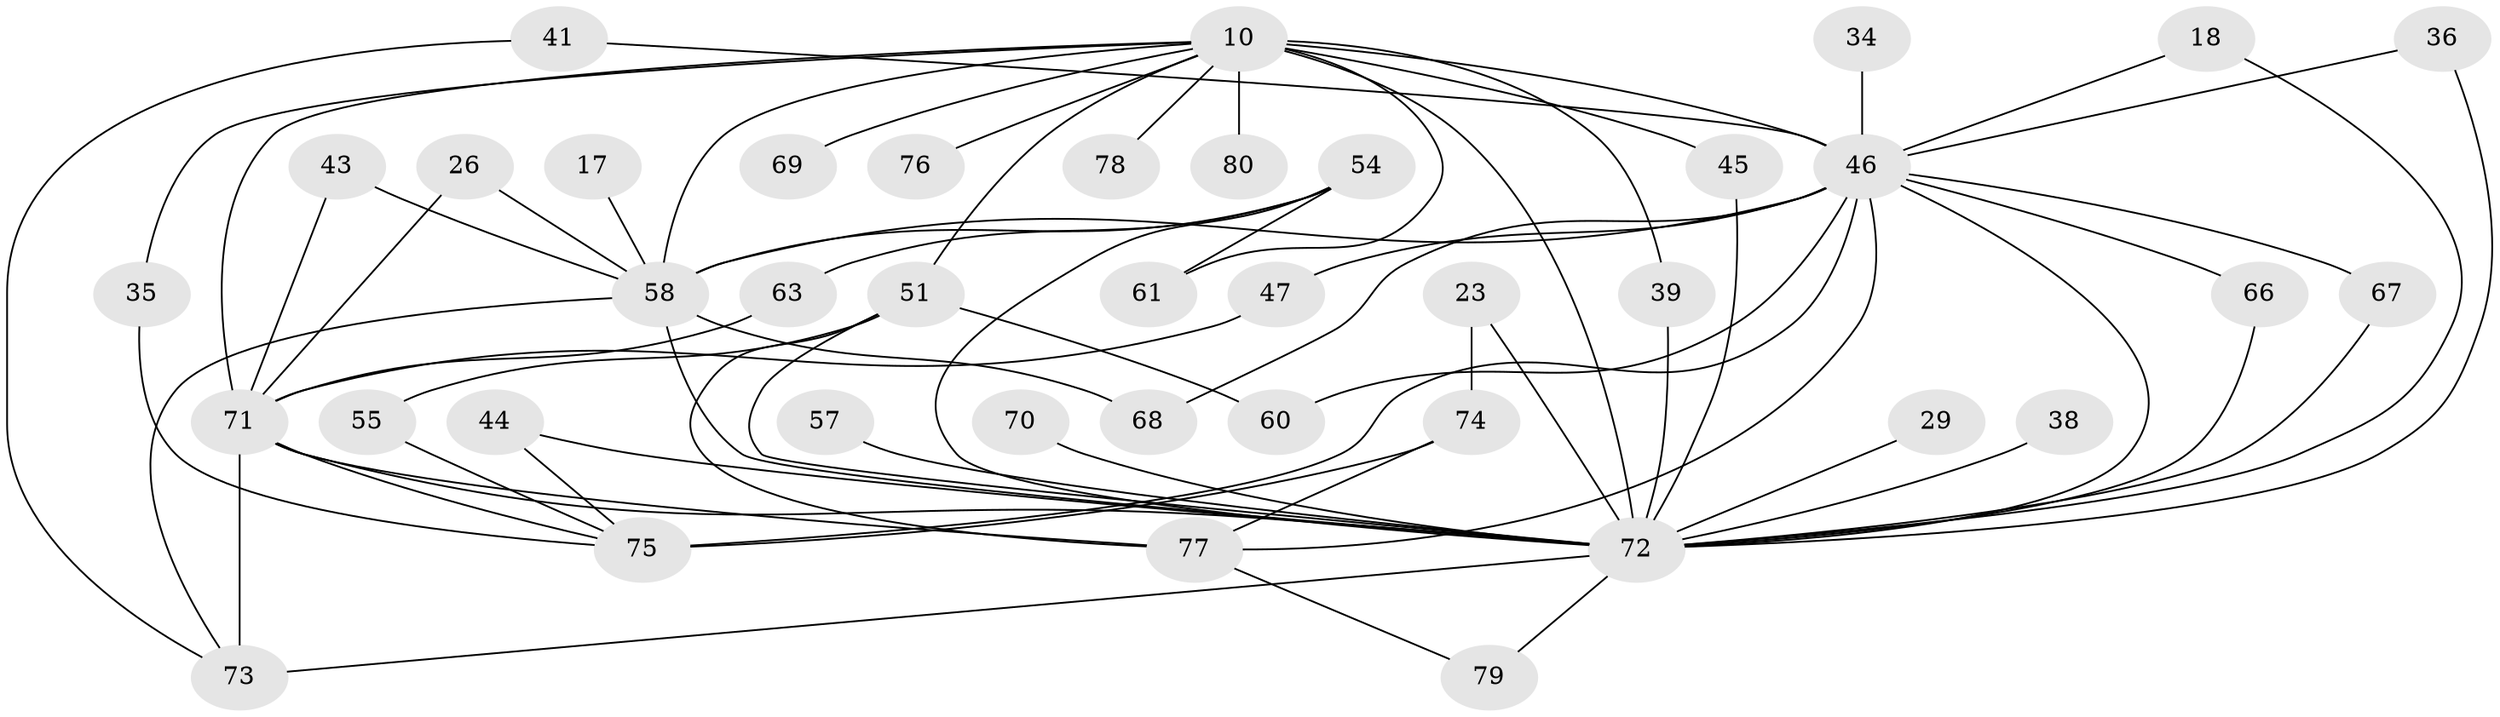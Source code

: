 // original degree distribution, {14: 0.0375, 18: 0.0125, 13: 0.0125, 15: 0.025, 24: 0.0125, 30: 0.0125, 17: 0.0125, 2: 0.575, 5: 0.1, 8: 0.0125, 6: 0.0125, 3: 0.1125, 7: 0.0125, 4: 0.05}
// Generated by graph-tools (version 1.1) at 2025/43/03/09/25 04:43:07]
// undirected, 40 vertices, 70 edges
graph export_dot {
graph [start="1"]
  node [color=gray90,style=filled];
  10 [super="+5+7"];
  17;
  18;
  23;
  26;
  29;
  34;
  35;
  36;
  38;
  39;
  41;
  43;
  44;
  45;
  46 [super="+40+9"];
  47;
  51 [super="+19+48+24+25"];
  54 [super="+30+49"];
  55;
  57;
  58 [super="+3"];
  60;
  61;
  63;
  66 [super="+52"];
  67;
  68;
  69;
  70;
  71 [super="+53+64+50"];
  72 [super="+8+11"];
  73 [super="+12+65"];
  74 [super="+22+37"];
  75 [super="+56+31"];
  76;
  77 [super="+21+62"];
  78;
  79;
  80;
  10 -- 61;
  10 -- 69 [weight=2];
  10 -- 72 [weight=10];
  10 -- 76 [weight=2];
  10 -- 51 [weight=3];
  10 -- 35;
  10 -- 39;
  10 -- 71 [weight=3];
  10 -- 45;
  10 -- 78 [weight=2];
  10 -- 46 [weight=9];
  10 -- 80 [weight=2];
  10 -- 58 [weight=9];
  17 -- 58;
  18 -- 46;
  18 -- 72;
  23 -- 74 [weight=2];
  23 -- 72 [weight=2];
  26 -- 71;
  26 -- 58;
  29 -- 72;
  34 -- 46;
  35 -- 75;
  36 -- 46;
  36 -- 72;
  38 -- 72 [weight=2];
  39 -- 72;
  41 -- 73;
  41 -- 46;
  43 -- 71;
  43 -- 58;
  44 -- 75;
  44 -- 72;
  45 -- 72;
  46 -- 75 [weight=4];
  46 -- 66 [weight=2];
  46 -- 67;
  46 -- 68;
  46 -- 77 [weight=2];
  46 -- 47;
  46 -- 60;
  46 -- 58 [weight=4];
  46 -- 72 [weight=6];
  47 -- 71;
  51 -- 77 [weight=2];
  51 -- 55;
  51 -- 60;
  51 -- 72 [weight=4];
  54 -- 61;
  54 -- 63;
  54 -- 58;
  54 -- 72 [weight=3];
  55 -- 75;
  57 -- 72;
  58 -- 68;
  58 -- 73 [weight=2];
  58 -- 72 [weight=4];
  63 -- 71;
  66 -- 72;
  67 -- 72;
  70 -- 72;
  71 -- 73;
  71 -- 77 [weight=2];
  71 -- 75 [weight=2];
  71 -- 72 [weight=4];
  72 -- 73 [weight=3];
  72 -- 79;
  74 -- 77;
  74 -- 75;
  77 -- 79;
}
